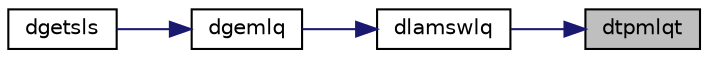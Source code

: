 digraph "dtpmlqt"
{
 // LATEX_PDF_SIZE
  edge [fontname="Helvetica",fontsize="10",labelfontname="Helvetica",labelfontsize="10"];
  node [fontname="Helvetica",fontsize="10",shape=record];
  rankdir="RL";
  Node1 [label="dtpmlqt",height=0.2,width=0.4,color="black", fillcolor="grey75", style="filled", fontcolor="black",tooltip="DTPMLQT"];
  Node1 -> Node2 [dir="back",color="midnightblue",fontsize="10",style="solid",fontname="Helvetica"];
  Node2 [label="dlamswlq",height=0.2,width=0.4,color="black", fillcolor="white", style="filled",URL="$dlamswlq_8f.html#a1fa2f387d69d499a33db38d9e0d9065f",tooltip="DLAMSWLQ"];
  Node2 -> Node3 [dir="back",color="midnightblue",fontsize="10",style="solid",fontname="Helvetica"];
  Node3 [label="dgemlq",height=0.2,width=0.4,color="black", fillcolor="white", style="filled",URL="$dgemlq_8f.html#ab93602d1aaa176f7f8e5903d8c931968",tooltip="DGEMLQ"];
  Node3 -> Node4 [dir="back",color="midnightblue",fontsize="10",style="solid",fontname="Helvetica"];
  Node4 [label="dgetsls",height=0.2,width=0.4,color="black", fillcolor="white", style="filled",URL="$dgetsls_8f.html#a24938f890150242a397e2094fc4643db",tooltip="DGETSLS"];
}

